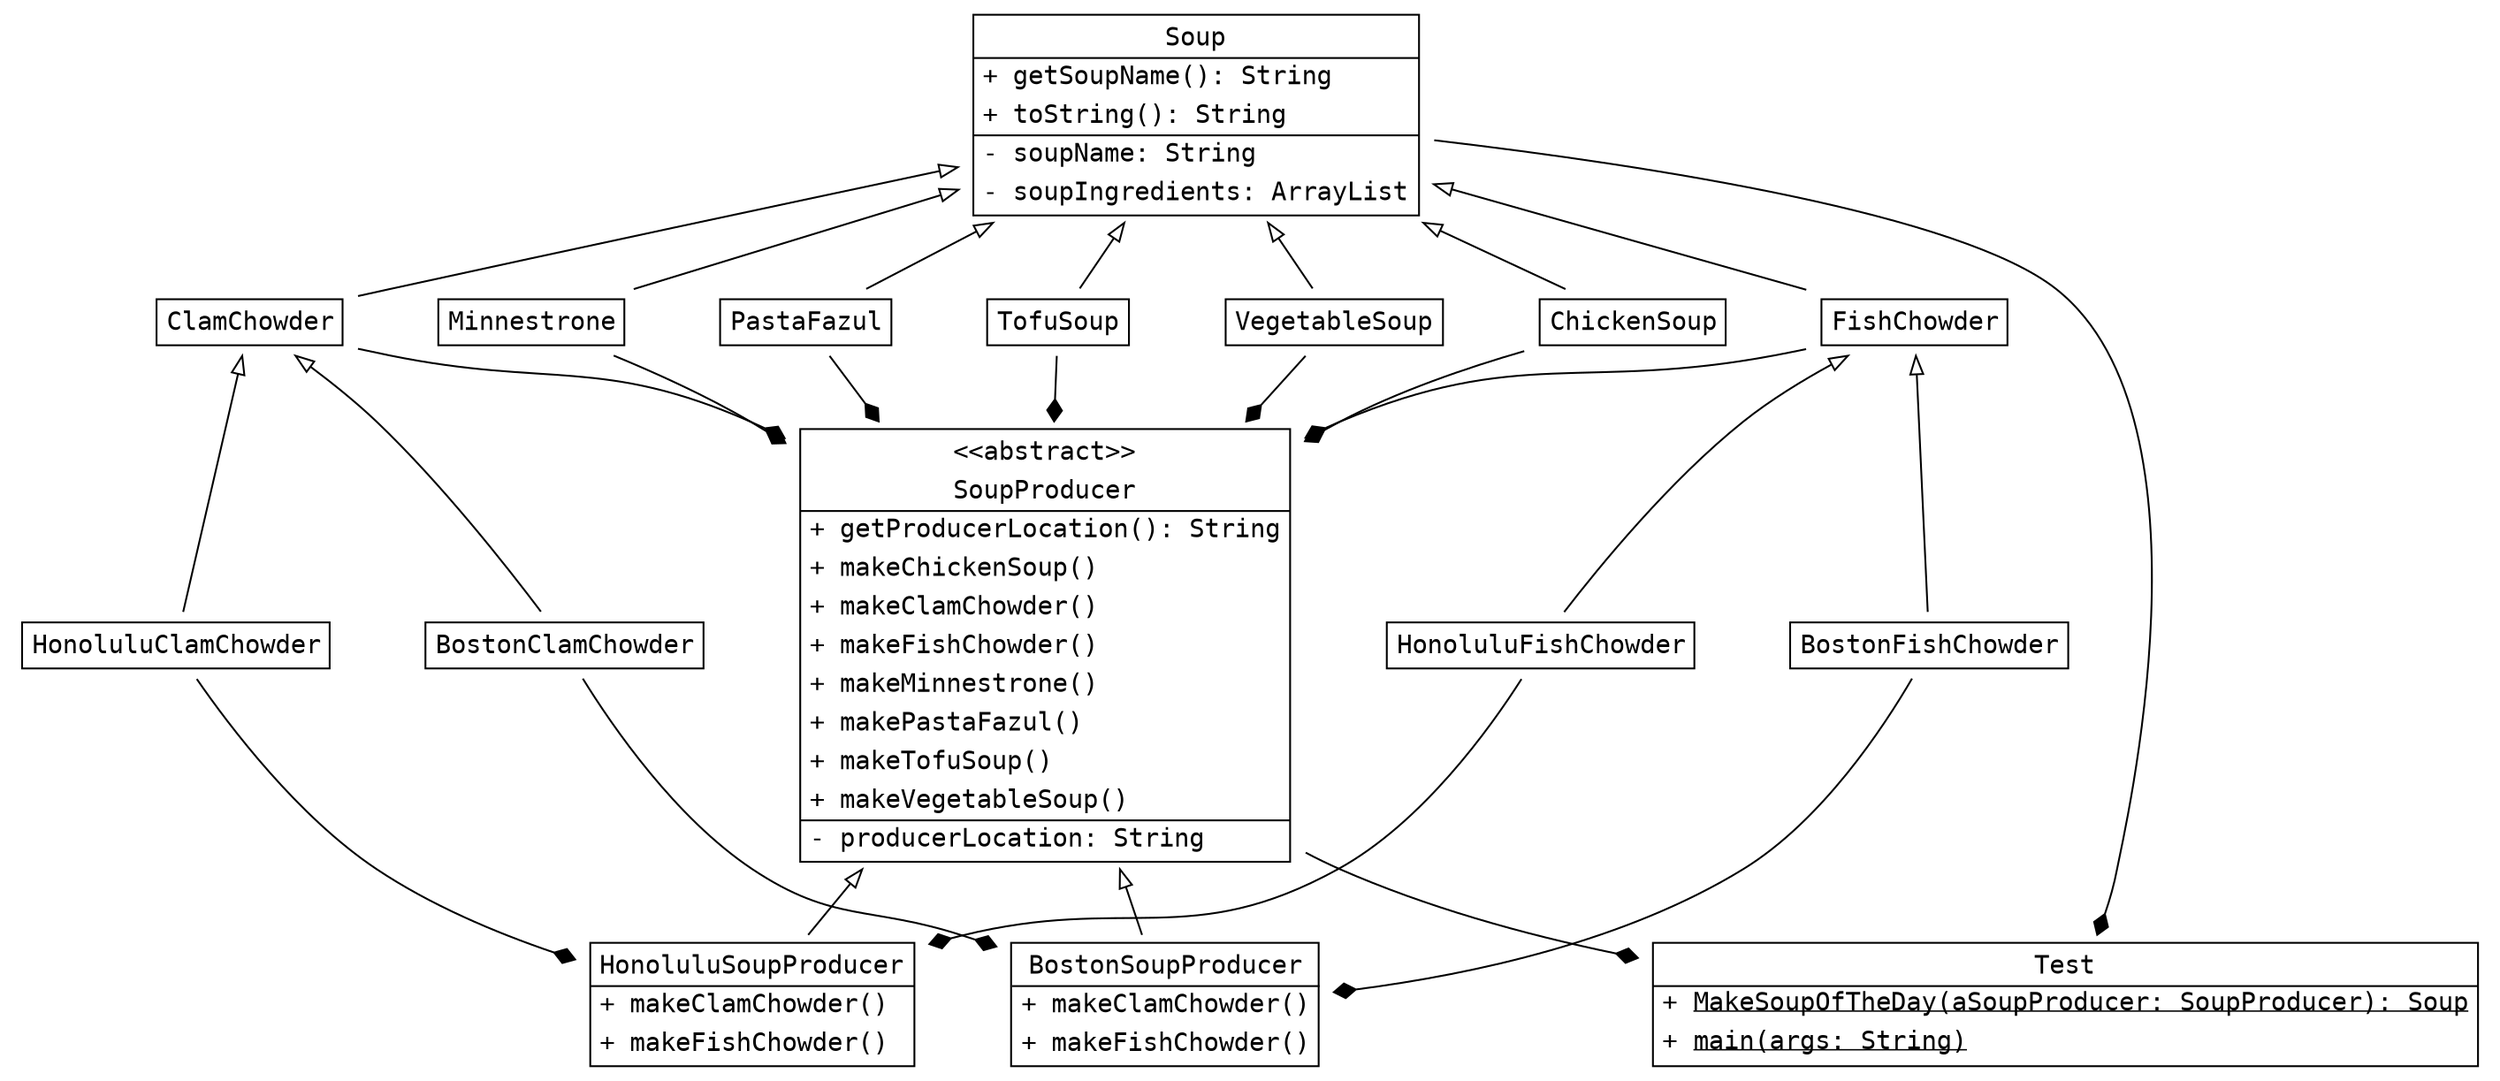 digraph {
    nodesep = 0.5
    node [
        shape = none
        fontname = "monospace"
    ]
    SoupProducer [
        label = <<table cellborder="0"><tr><td align="center">&lt;&lt;abstract&gt;&gt;</td></tr><tr><td align="center">SoupProducer</td></tr><hr /><tr><td align="left">+ getProducerLocation(): String</td></tr><tr><td align="left">+ makeChickenSoup()</td></tr><tr><td align="left">+ makeClamChowder()</td></tr><tr><td align="left">+ makeFishChowder()</td></tr><tr><td align="left">+ makeMinnestrone()</td></tr><tr><td align="left">+ makePastaFazul()</td></tr><tr><td align="left">+ makeTofuSoup()</td></tr><tr><td align="left">+ makeVegetableSoup()</td></tr><hr /><tr><td align="left">- producerLocation: String</td></tr></table>>
    ]
    BostonSoupProducer [
        label = <<table cellborder="0"><tr><td align="center">BostonSoupProducer</td></tr><hr /><tr><td align="left">+ makeClamChowder()</td></tr><tr><td align="left">+ makeFishChowder()</td></tr></table>>
    ]
    HonoluluSoupProducer [
        label = <<table cellborder="0"><tr><td align="center">HonoluluSoupProducer</td></tr><hr /><tr><td align="left">+ makeClamChowder()</td></tr><tr><td align="left">+ makeFishChowder()</td></tr></table>>
    ]
    Soup [
        label = <<table cellborder="0"><tr><td align="center">Soup</td></tr><hr /><tr><td align="left">+ getSoupName(): String</td></tr><tr><td align="left">+ toString(): String</td></tr><hr /><tr><td align="left">- soupName: String</td></tr><tr><td align="left">- soupIngredients: ArrayList</td></tr></table>>
    ]
    Test [
        label = <<table cellborder="0"><tr><td align="center">Test</td></tr><hr /><tr><td align="left">+ <u>MakeSoupOfTheDay(aSoupProducer: SoupProducer): Soup</u></td></tr><tr><td align="left">+ <u>main(args: String)</u></td></tr></table>>
    ]
    BostonClamChowder [
        label = <<table cellborder="0"><tr><td align="center">BostonClamChowder</td></tr></table>>
    ]
    BostonFishChowder [
        label = <<table cellborder="0"><tr><td align="center">BostonFishChowder</td></tr></table>>
    ]
    HonoluluClamChowder [
        label = <<table cellborder="0"><tr><td align="center">HonoluluClamChowder</td></tr></table>>
    ]
    HonoluluFishChowder [
        label = <<table cellborder="0"><tr><td align="center">HonoluluFishChowder</td></tr></table>>
    ]
    ChickenSoup [
        label = <<table cellborder="0"><tr><td align="center">ChickenSoup</td></tr></table>>
    ]
    ClamChowder [
        label = <<table cellborder="0"><tr><td align="center">ClamChowder</td></tr></table>>
    ]
    FishChowder [
        label = <<table cellborder="0"><tr><td align="center">FishChowder</td></tr></table>>
    ]
    Minnestrone [
        label = <<table cellborder="0"><tr><td align="center">Minnestrone</td></tr></table>>
    ]
    PastaFazul [
        label = <<table cellborder="0"><tr><td align="center">PastaFazul</td></tr></table>>
    ]
    TofuSoup [
        label = <<table cellborder="0"><tr><td align="center">TofuSoup</td></tr></table>>
    ]
    VegetableSoup [
        label = <<table cellborder="0"><tr><td align="center">VegetableSoup</td></tr></table>>
    ]
    edge [
        arrowtail = "none"
        arrowhead = "diamond"
        fillcolor = "black"
        style = "solid"
    ]
    BostonFishChowder -> BostonSoupProducer
    BostonClamChowder -> BostonSoupProducer
    HonoluluClamChowder -> HonoluluSoupProducer
    Soup -> Test
    SoupProducer -> Test
    HonoluluFishChowder -> HonoluluSoupProducer
    ChickenSoup -> SoupProducer
    ClamChowder -> SoupProducer
    FishChowder -> SoupProducer
    Minnestrone -> SoupProducer
    PastaFazul -> SoupProducer
    TofuSoup -> SoupProducer
    VegetableSoup -> SoupProducer
    edge [
        arrowtail = "normal"
        arrowhead = "none"
        dir = "both"
        fillcolor = "white"
        style = "solid"
    ]
    SoupProducer -> BostonSoupProducer
    SoupProducer -> HonoluluSoupProducer
    ClamChowder -> BostonClamChowder
    FishChowder -> BostonFishChowder
    ClamChowder -> HonoluluClamChowder
    FishChowder -> HonoluluFishChowder
    Soup -> ChickenSoup
    Soup -> ClamChowder
    Soup -> FishChowder
    Soup -> Minnestrone
    Soup -> PastaFazul
    Soup -> TofuSoup
    Soup -> VegetableSoup
}
